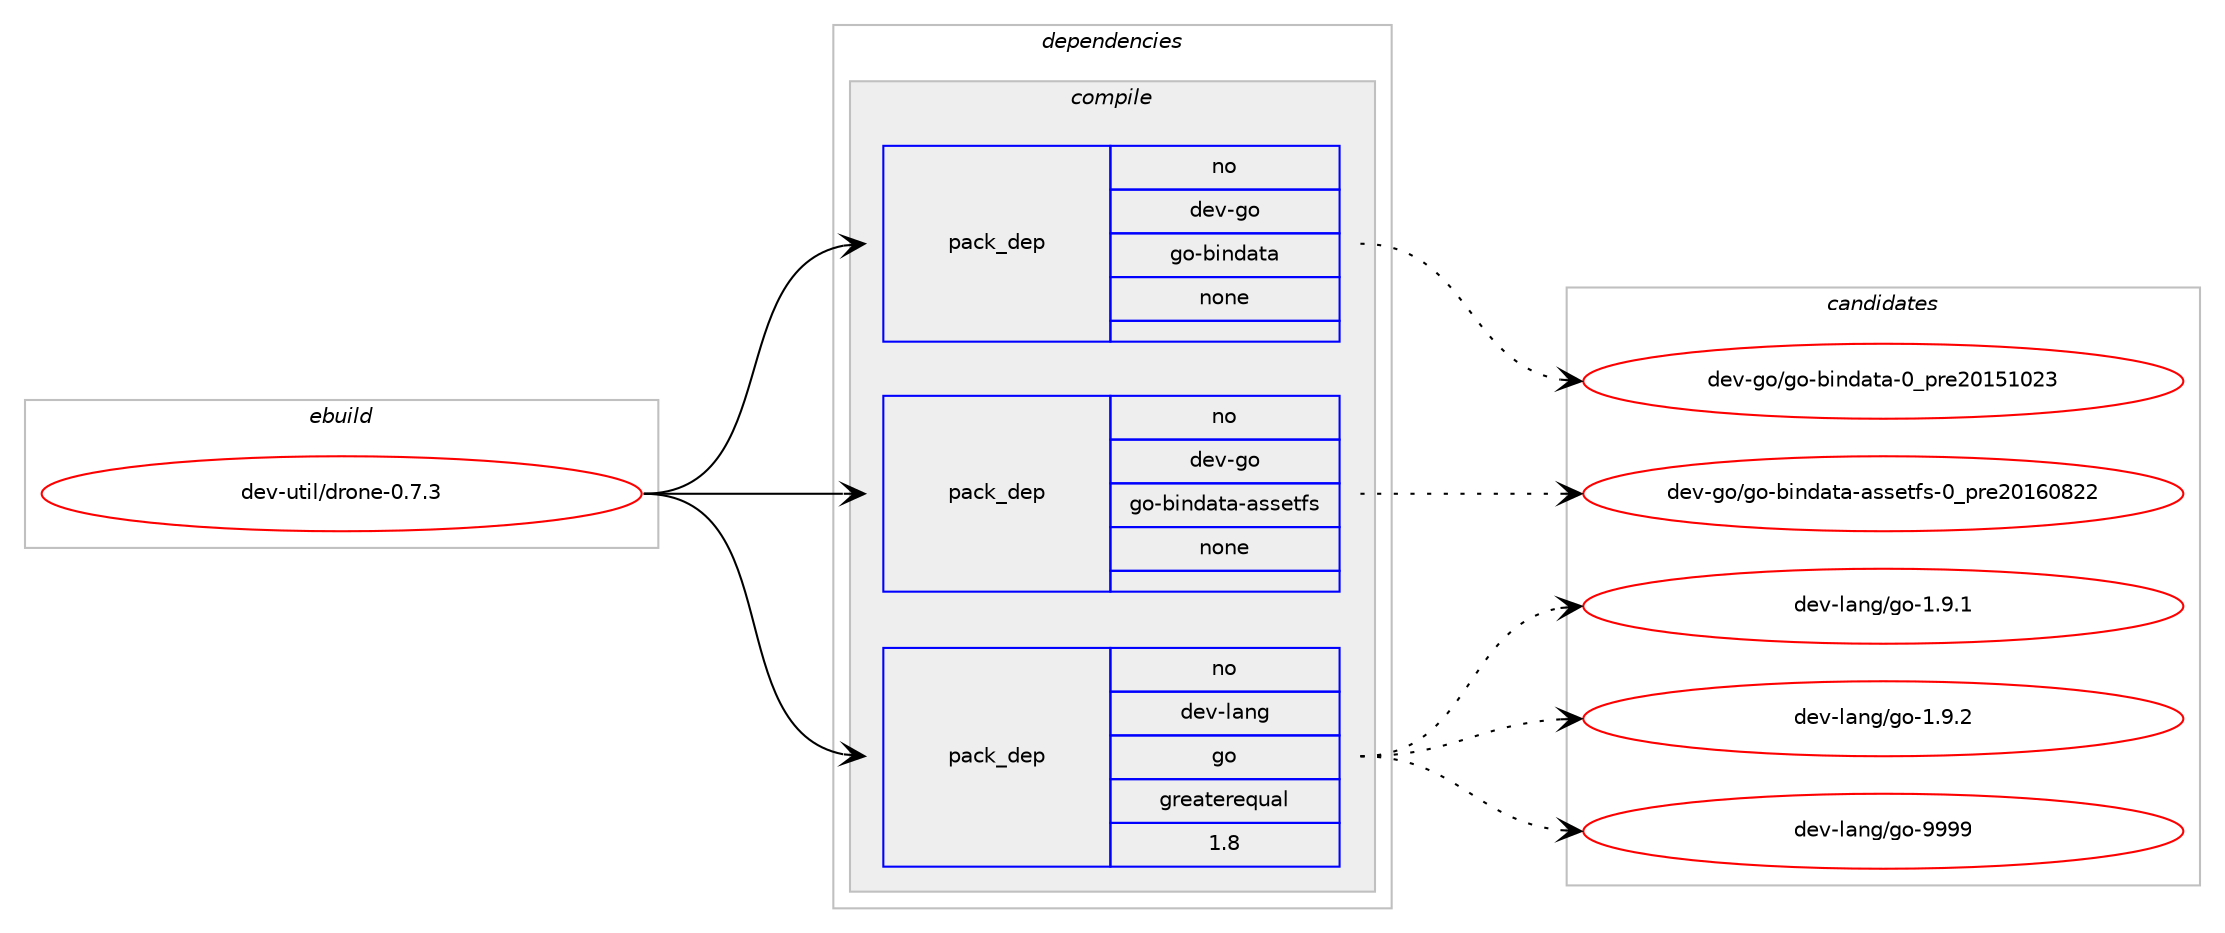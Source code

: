 digraph prolog {

# *************
# Graph options
# *************

newrank=true;
concentrate=true;
compound=true;
graph [rankdir=LR,fontname=Helvetica,fontsize=10,ranksep=1.5];#, ranksep=2.5, nodesep=0.2];
edge  [arrowhead=vee];
node  [fontname=Helvetica,fontsize=10];

# **********
# The ebuild
# **********

subgraph cluster_leftcol {
color=gray;
rank=same;
label=<<i>ebuild</i>>;
id [label="dev-util/drone-0.7.3", color=red, width=4, href="../dev-util/drone-0.7.3.svg"];
}

# ****************
# The dependencies
# ****************

subgraph cluster_midcol {
color=gray;
label=<<i>dependencies</i>>;
subgraph cluster_compile {
fillcolor="#eeeeee";
style=filled;
label=<<i>compile</i>>;
subgraph pack202637 {
dependency284911 [label=<<TABLE BORDER="0" CELLBORDER="1" CELLSPACING="0" CELLPADDING="4" WIDTH="220"><TR><TD ROWSPAN="6" CELLPADDING="30">pack_dep</TD></TR><TR><TD WIDTH="110">no</TD></TR><TR><TD>dev-go</TD></TR><TR><TD>go-bindata</TD></TR><TR><TD>none</TD></TR><TR><TD></TD></TR></TABLE>>, shape=none, color=blue];
}
id:e -> dependency284911:w [weight=20,style="solid",arrowhead="vee"];
subgraph pack202638 {
dependency284912 [label=<<TABLE BORDER="0" CELLBORDER="1" CELLSPACING="0" CELLPADDING="4" WIDTH="220"><TR><TD ROWSPAN="6" CELLPADDING="30">pack_dep</TD></TR><TR><TD WIDTH="110">no</TD></TR><TR><TD>dev-go</TD></TR><TR><TD>go-bindata-assetfs</TD></TR><TR><TD>none</TD></TR><TR><TD></TD></TR></TABLE>>, shape=none, color=blue];
}
id:e -> dependency284912:w [weight=20,style="solid",arrowhead="vee"];
subgraph pack202639 {
dependency284913 [label=<<TABLE BORDER="0" CELLBORDER="1" CELLSPACING="0" CELLPADDING="4" WIDTH="220"><TR><TD ROWSPAN="6" CELLPADDING="30">pack_dep</TD></TR><TR><TD WIDTH="110">no</TD></TR><TR><TD>dev-lang</TD></TR><TR><TD>go</TD></TR><TR><TD>greaterequal</TD></TR><TR><TD>1.8</TD></TR></TABLE>>, shape=none, color=blue];
}
id:e -> dependency284913:w [weight=20,style="solid",arrowhead="vee"];
}
subgraph cluster_compileandrun {
fillcolor="#eeeeee";
style=filled;
label=<<i>compile and run</i>>;
}
subgraph cluster_run {
fillcolor="#eeeeee";
style=filled;
label=<<i>run</i>>;
}
}

# **************
# The candidates
# **************

subgraph cluster_choices {
rank=same;
color=gray;
label=<<i>candidates</i>>;

subgraph choice202637 {
color=black;
nodesep=1;
choice1001011184510311147103111459810511010097116974548951121141015048495349485051 [label="dev-go/go-bindata-0_pre20151023", color=red, width=4,href="../dev-go/go-bindata-0_pre20151023.svg"];
dependency284911:e -> choice1001011184510311147103111459810511010097116974548951121141015048495349485051:w [style=dotted,weight="100"];
}
subgraph choice202638 {
color=black;
nodesep=1;
choice10010111845103111471031114598105110100971169745971151151011161021154548951121141015048495448565050 [label="dev-go/go-bindata-assetfs-0_pre20160822", color=red, width=4,href="../dev-go/go-bindata-assetfs-0_pre20160822.svg"];
dependency284912:e -> choice10010111845103111471031114598105110100971169745971151151011161021154548951121141015048495448565050:w [style=dotted,weight="100"];
}
subgraph choice202639 {
color=black;
nodesep=1;
choice100101118451089711010347103111454946574649 [label="dev-lang/go-1.9.1", color=red, width=4,href="../dev-lang/go-1.9.1.svg"];
choice100101118451089711010347103111454946574650 [label="dev-lang/go-1.9.2", color=red, width=4,href="../dev-lang/go-1.9.2.svg"];
choice1001011184510897110103471031114557575757 [label="dev-lang/go-9999", color=red, width=4,href="../dev-lang/go-9999.svg"];
dependency284913:e -> choice100101118451089711010347103111454946574649:w [style=dotted,weight="100"];
dependency284913:e -> choice100101118451089711010347103111454946574650:w [style=dotted,weight="100"];
dependency284913:e -> choice1001011184510897110103471031114557575757:w [style=dotted,weight="100"];
}
}

}
